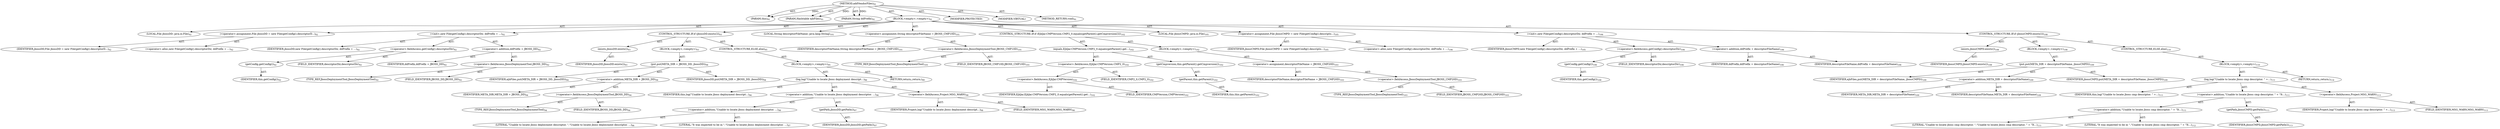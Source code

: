 digraph "addVendorFiles" {  
"111669149697" [label = <(METHOD,addVendorFiles)<SUB>91</SUB>> ]
"115964116992" [label = <(PARAM,this)<SUB>91</SUB>> ]
"115964116997" [label = <(PARAM,Hashtable ejbFiles)<SUB>91</SUB>> ]
"115964116998" [label = <(PARAM,String ddPrefix)<SUB>91</SUB>> ]
"25769803777" [label = <(BLOCK,&lt;empty&gt;,&lt;empty&gt;)<SUB>91</SUB>> ]
"94489280512" [label = <(LOCAL,File jbossDD: java.io.File)<SUB>92</SUB>> ]
"30064771074" [label = <(&lt;operator&gt;.assignment,File jbossDD = new File(getConfig().descriptorD...)<SUB>92</SUB>> ]
"68719476745" [label = <(IDENTIFIER,jbossDD,File jbossDD = new File(getConfig().descriptorD...)<SUB>92</SUB>> ]
"30064771075" [label = <(&lt;operator&gt;.alloc,new File(getConfig().descriptorDir, ddPrefix + ...)<SUB>92</SUB>> ]
"30064771076" [label = <(&lt;init&gt;,new File(getConfig().descriptorDir, ddPrefix + ...)<SUB>92</SUB>> ]
"68719476746" [label = <(IDENTIFIER,jbossDD,new File(getConfig().descriptorDir, ddPrefix + ...)<SUB>92</SUB>> ]
"30064771077" [label = <(&lt;operator&gt;.fieldAccess,getConfig().descriptorDir)<SUB>92</SUB>> ]
"30064771078" [label = <(getConfig,getConfig())<SUB>92</SUB>> ]
"68719476736" [label = <(IDENTIFIER,this,getConfig())<SUB>92</SUB>> ]
"55834574849" [label = <(FIELD_IDENTIFIER,descriptorDir,descriptorDir)<SUB>92</SUB>> ]
"30064771079" [label = <(&lt;operator&gt;.addition,ddPrefix + JBOSS_DD)<SUB>92</SUB>> ]
"68719476747" [label = <(IDENTIFIER,ddPrefix,ddPrefix + JBOSS_DD)<SUB>92</SUB>> ]
"30064771080" [label = <(&lt;operator&gt;.fieldAccess,JbossDeploymentTool.JBOSS_DD)<SUB>92</SUB>> ]
"180388626432" [label = <(TYPE_REF,JbossDeploymentTool,JbossDeploymentTool)<SUB>92</SUB>> ]
"55834574850" [label = <(FIELD_IDENTIFIER,JBOSS_DD,JBOSS_DD)<SUB>92</SUB>> ]
"47244640256" [label = <(CONTROL_STRUCTURE,IF,if (jbossDD.exists()))<SUB>93</SUB>> ]
"30064771081" [label = <(exists,jbossDD.exists())<SUB>93</SUB>> ]
"68719476748" [label = <(IDENTIFIER,jbossDD,jbossDD.exists())<SUB>93</SUB>> ]
"25769803778" [label = <(BLOCK,&lt;empty&gt;,&lt;empty&gt;)<SUB>93</SUB>> ]
"30064771082" [label = <(put,put(META_DIR + JBOSS_DD, jbossDD))<SUB>94</SUB>> ]
"68719476749" [label = <(IDENTIFIER,ejbFiles,put(META_DIR + JBOSS_DD, jbossDD))<SUB>94</SUB>> ]
"30064771083" [label = <(&lt;operator&gt;.addition,META_DIR + JBOSS_DD)<SUB>94</SUB>> ]
"68719476750" [label = <(IDENTIFIER,META_DIR,META_DIR + JBOSS_DD)<SUB>94</SUB>> ]
"30064771084" [label = <(&lt;operator&gt;.fieldAccess,JbossDeploymentTool.JBOSS_DD)<SUB>94</SUB>> ]
"180388626433" [label = <(TYPE_REF,JbossDeploymentTool,JbossDeploymentTool)<SUB>94</SUB>> ]
"55834574851" [label = <(FIELD_IDENTIFIER,JBOSS_DD,JBOSS_DD)<SUB>94</SUB>> ]
"68719476751" [label = <(IDENTIFIER,jbossDD,put(META_DIR + JBOSS_DD, jbossDD))<SUB>94</SUB>> ]
"47244640257" [label = <(CONTROL_STRUCTURE,ELSE,else)<SUB>95</SUB>> ]
"25769803779" [label = <(BLOCK,&lt;empty&gt;,&lt;empty&gt;)<SUB>95</SUB>> ]
"30064771085" [label = <(log,log(&quot;Unable to locate jboss deployment descript...)<SUB>96</SUB>> ]
"68719476737" [label = <(IDENTIFIER,this,log(&quot;Unable to locate jboss deployment descript...)<SUB>96</SUB>> ]
"30064771086" [label = <(&lt;operator&gt;.addition,&quot;Unable to locate jboss deployment descriptor. ...)<SUB>96</SUB>> ]
"30064771087" [label = <(&lt;operator&gt;.addition,&quot;Unable to locate jboss deployment descriptor. ...)<SUB>96</SUB>> ]
"90194313216" [label = <(LITERAL,&quot;Unable to locate jboss deployment descriptor. &quot;,&quot;Unable to locate jboss deployment descriptor. ...)<SUB>96</SUB>> ]
"90194313217" [label = <(LITERAL,&quot;It was expected to be in &quot;,&quot;Unable to locate jboss deployment descriptor. ...)<SUB>97</SUB>> ]
"30064771088" [label = <(getPath,jbossDD.getPath())<SUB>97</SUB>> ]
"68719476752" [label = <(IDENTIFIER,jbossDD,jbossDD.getPath())<SUB>97</SUB>> ]
"30064771089" [label = <(&lt;operator&gt;.fieldAccess,Project.MSG_WARN)<SUB>98</SUB>> ]
"68719476753" [label = <(IDENTIFIER,Project,log(&quot;Unable to locate jboss deployment descript...)<SUB>98</SUB>> ]
"55834574852" [label = <(FIELD_IDENTIFIER,MSG_WARN,MSG_WARN)<SUB>98</SUB>> ]
"146028888064" [label = <(RETURN,return;,return;)<SUB>99</SUB>> ]
"94489280513" [label = <(LOCAL,String descriptorFileName: java.lang.String)<SUB>101</SUB>> ]
"30064771090" [label = <(&lt;operator&gt;.assignment,String descriptorFileName = JBOSS_CMP10D)<SUB>101</SUB>> ]
"68719476754" [label = <(IDENTIFIER,descriptorFileName,String descriptorFileName = JBOSS_CMP10D)<SUB>101</SUB>> ]
"30064771091" [label = <(&lt;operator&gt;.fieldAccess,JbossDeploymentTool.JBOSS_CMP10D)<SUB>101</SUB>> ]
"180388626434" [label = <(TYPE_REF,JbossDeploymentTool,JbossDeploymentTool)<SUB>101</SUB>> ]
"55834574853" [label = <(FIELD_IDENTIFIER,JBOSS_CMP10D,JBOSS_CMP10D)<SUB>101</SUB>> ]
"47244640258" [label = <(CONTROL_STRUCTURE,IF,if (EjbJar.CMPVersion.CMP2_0.equals(getParent().getCmpversion())))<SUB>102</SUB>> ]
"30064771092" [label = <(equals,EjbJar.CMPVersion.CMP2_0.equals(getParent().get...)<SUB>102</SUB>> ]
"30064771093" [label = <(&lt;operator&gt;.fieldAccess,EjbJar.CMPVersion.CMP2_0)<SUB>102</SUB>> ]
"30064771094" [label = <(&lt;operator&gt;.fieldAccess,EjbJar.CMPVersion)<SUB>102</SUB>> ]
"68719476755" [label = <(IDENTIFIER,EjbJar,EjbJar.CMPVersion.CMP2_0.equals(getParent().get...)<SUB>102</SUB>> ]
"55834574854" [label = <(FIELD_IDENTIFIER,CMPVersion,CMPVersion)<SUB>102</SUB>> ]
"55834574855" [label = <(FIELD_IDENTIFIER,CMP2_0,CMP2_0)<SUB>102</SUB>> ]
"30064771095" [label = <(getCmpversion,this.getParent().getCmpversion())<SUB>102</SUB>> ]
"30064771096" [label = <(getParent,this.getParent())<SUB>102</SUB>> ]
"68719476738" [label = <(IDENTIFIER,this,this.getParent())<SUB>102</SUB>> ]
"25769803780" [label = <(BLOCK,&lt;empty&gt;,&lt;empty&gt;)<SUB>102</SUB>> ]
"30064771097" [label = <(&lt;operator&gt;.assignment,descriptorFileName = JBOSS_CMP20D)<SUB>103</SUB>> ]
"68719476756" [label = <(IDENTIFIER,descriptorFileName,descriptorFileName = JBOSS_CMP20D)<SUB>103</SUB>> ]
"30064771098" [label = <(&lt;operator&gt;.fieldAccess,JbossDeploymentTool.JBOSS_CMP20D)<SUB>103</SUB>> ]
"180388626435" [label = <(TYPE_REF,JbossDeploymentTool,JbossDeploymentTool)<SUB>103</SUB>> ]
"55834574856" [label = <(FIELD_IDENTIFIER,JBOSS_CMP20D,JBOSS_CMP20D)<SUB>103</SUB>> ]
"94489280514" [label = <(LOCAL,File jbossCMPD: java.io.File)<SUB>105</SUB>> ]
"30064771099" [label = <(&lt;operator&gt;.assignment,File jbossCMPD = new File(getConfig().descripto...)<SUB>105</SUB>> ]
"68719476757" [label = <(IDENTIFIER,jbossCMPD,File jbossCMPD = new File(getConfig().descripto...)<SUB>105</SUB>> ]
"30064771100" [label = <(&lt;operator&gt;.alloc,new File(getConfig().descriptorDir, ddPrefix + ...)<SUB>106</SUB>> ]
"30064771101" [label = <(&lt;init&gt;,new File(getConfig().descriptorDir, ddPrefix + ...)<SUB>106</SUB>> ]
"68719476758" [label = <(IDENTIFIER,jbossCMPD,new File(getConfig().descriptorDir, ddPrefix + ...)<SUB>105</SUB>> ]
"30064771102" [label = <(&lt;operator&gt;.fieldAccess,getConfig().descriptorDir)<SUB>106</SUB>> ]
"30064771103" [label = <(getConfig,getConfig())<SUB>106</SUB>> ]
"68719476739" [label = <(IDENTIFIER,this,getConfig())<SUB>106</SUB>> ]
"55834574857" [label = <(FIELD_IDENTIFIER,descriptorDir,descriptorDir)<SUB>106</SUB>> ]
"30064771104" [label = <(&lt;operator&gt;.addition,ddPrefix + descriptorFileName)<SUB>106</SUB>> ]
"68719476759" [label = <(IDENTIFIER,ddPrefix,ddPrefix + descriptorFileName)<SUB>106</SUB>> ]
"68719476760" [label = <(IDENTIFIER,descriptorFileName,ddPrefix + descriptorFileName)<SUB>106</SUB>> ]
"47244640259" [label = <(CONTROL_STRUCTURE,IF,if (jbossCMPD.exists()))<SUB>108</SUB>> ]
"30064771105" [label = <(exists,jbossCMPD.exists())<SUB>108</SUB>> ]
"68719476761" [label = <(IDENTIFIER,jbossCMPD,jbossCMPD.exists())<SUB>108</SUB>> ]
"25769803781" [label = <(BLOCK,&lt;empty&gt;,&lt;empty&gt;)<SUB>108</SUB>> ]
"30064771106" [label = <(put,put(META_DIR + descriptorFileName, jbossCMPD))<SUB>109</SUB>> ]
"68719476762" [label = <(IDENTIFIER,ejbFiles,put(META_DIR + descriptorFileName, jbossCMPD))<SUB>109</SUB>> ]
"30064771107" [label = <(&lt;operator&gt;.addition,META_DIR + descriptorFileName)<SUB>109</SUB>> ]
"68719476763" [label = <(IDENTIFIER,META_DIR,META_DIR + descriptorFileName)<SUB>109</SUB>> ]
"68719476764" [label = <(IDENTIFIER,descriptorFileName,META_DIR + descriptorFileName)<SUB>109</SUB>> ]
"68719476765" [label = <(IDENTIFIER,jbossCMPD,put(META_DIR + descriptorFileName, jbossCMPD))<SUB>109</SUB>> ]
"47244640260" [label = <(CONTROL_STRUCTURE,ELSE,else)<SUB>110</SUB>> ]
"25769803782" [label = <(BLOCK,&lt;empty&gt;,&lt;empty&gt;)<SUB>110</SUB>> ]
"30064771108" [label = <(log,log(&quot;Unable to locate jboss cmp descriptor. &quot; +...)<SUB>111</SUB>> ]
"68719476740" [label = <(IDENTIFIER,this,log(&quot;Unable to locate jboss cmp descriptor. &quot; +...)<SUB>111</SUB>> ]
"30064771109" [label = <(&lt;operator&gt;.addition,&quot;Unable to locate jboss cmp descriptor. &quot; + &quot;It...)<SUB>111</SUB>> ]
"30064771110" [label = <(&lt;operator&gt;.addition,&quot;Unable to locate jboss cmp descriptor. &quot; + &quot;It...)<SUB>111</SUB>> ]
"90194313218" [label = <(LITERAL,&quot;Unable to locate jboss cmp descriptor. &quot;,&quot;Unable to locate jboss cmp descriptor. &quot; + &quot;It...)<SUB>111</SUB>> ]
"90194313219" [label = <(LITERAL,&quot;It was expected to be in &quot;,&quot;Unable to locate jboss cmp descriptor. &quot; + &quot;It...)<SUB>112</SUB>> ]
"30064771111" [label = <(getPath,jbossCMPD.getPath())<SUB>113</SUB>> ]
"68719476766" [label = <(IDENTIFIER,jbossCMPD,jbossCMPD.getPath())<SUB>113</SUB>> ]
"30064771112" [label = <(&lt;operator&gt;.fieldAccess,Project.MSG_WARN)<SUB>113</SUB>> ]
"68719476767" [label = <(IDENTIFIER,Project,log(&quot;Unable to locate jboss cmp descriptor. &quot; +...)<SUB>113</SUB>> ]
"55834574858" [label = <(FIELD_IDENTIFIER,MSG_WARN,MSG_WARN)<SUB>113</SUB>> ]
"146028888065" [label = <(RETURN,return;,return;)<SUB>114</SUB>> ]
"133143986185" [label = <(MODIFIER,PROTECTED)> ]
"133143986186" [label = <(MODIFIER,VIRTUAL)> ]
"128849018881" [label = <(METHOD_RETURN,void)<SUB>91</SUB>> ]
  "111669149697" -> "115964116992"  [ label = "AST: "] 
  "111669149697" -> "115964116997"  [ label = "AST: "] 
  "111669149697" -> "115964116998"  [ label = "AST: "] 
  "111669149697" -> "25769803777"  [ label = "AST: "] 
  "111669149697" -> "133143986185"  [ label = "AST: "] 
  "111669149697" -> "133143986186"  [ label = "AST: "] 
  "111669149697" -> "128849018881"  [ label = "AST: "] 
  "25769803777" -> "94489280512"  [ label = "AST: "] 
  "25769803777" -> "30064771074"  [ label = "AST: "] 
  "25769803777" -> "30064771076"  [ label = "AST: "] 
  "25769803777" -> "47244640256"  [ label = "AST: "] 
  "25769803777" -> "94489280513"  [ label = "AST: "] 
  "25769803777" -> "30064771090"  [ label = "AST: "] 
  "25769803777" -> "47244640258"  [ label = "AST: "] 
  "25769803777" -> "94489280514"  [ label = "AST: "] 
  "25769803777" -> "30064771099"  [ label = "AST: "] 
  "25769803777" -> "30064771101"  [ label = "AST: "] 
  "25769803777" -> "47244640259"  [ label = "AST: "] 
  "30064771074" -> "68719476745"  [ label = "AST: "] 
  "30064771074" -> "30064771075"  [ label = "AST: "] 
  "30064771076" -> "68719476746"  [ label = "AST: "] 
  "30064771076" -> "30064771077"  [ label = "AST: "] 
  "30064771076" -> "30064771079"  [ label = "AST: "] 
  "30064771077" -> "30064771078"  [ label = "AST: "] 
  "30064771077" -> "55834574849"  [ label = "AST: "] 
  "30064771078" -> "68719476736"  [ label = "AST: "] 
  "30064771079" -> "68719476747"  [ label = "AST: "] 
  "30064771079" -> "30064771080"  [ label = "AST: "] 
  "30064771080" -> "180388626432"  [ label = "AST: "] 
  "30064771080" -> "55834574850"  [ label = "AST: "] 
  "47244640256" -> "30064771081"  [ label = "AST: "] 
  "47244640256" -> "25769803778"  [ label = "AST: "] 
  "47244640256" -> "47244640257"  [ label = "AST: "] 
  "30064771081" -> "68719476748"  [ label = "AST: "] 
  "25769803778" -> "30064771082"  [ label = "AST: "] 
  "30064771082" -> "68719476749"  [ label = "AST: "] 
  "30064771082" -> "30064771083"  [ label = "AST: "] 
  "30064771082" -> "68719476751"  [ label = "AST: "] 
  "30064771083" -> "68719476750"  [ label = "AST: "] 
  "30064771083" -> "30064771084"  [ label = "AST: "] 
  "30064771084" -> "180388626433"  [ label = "AST: "] 
  "30064771084" -> "55834574851"  [ label = "AST: "] 
  "47244640257" -> "25769803779"  [ label = "AST: "] 
  "25769803779" -> "30064771085"  [ label = "AST: "] 
  "25769803779" -> "146028888064"  [ label = "AST: "] 
  "30064771085" -> "68719476737"  [ label = "AST: "] 
  "30064771085" -> "30064771086"  [ label = "AST: "] 
  "30064771085" -> "30064771089"  [ label = "AST: "] 
  "30064771086" -> "30064771087"  [ label = "AST: "] 
  "30064771086" -> "30064771088"  [ label = "AST: "] 
  "30064771087" -> "90194313216"  [ label = "AST: "] 
  "30064771087" -> "90194313217"  [ label = "AST: "] 
  "30064771088" -> "68719476752"  [ label = "AST: "] 
  "30064771089" -> "68719476753"  [ label = "AST: "] 
  "30064771089" -> "55834574852"  [ label = "AST: "] 
  "30064771090" -> "68719476754"  [ label = "AST: "] 
  "30064771090" -> "30064771091"  [ label = "AST: "] 
  "30064771091" -> "180388626434"  [ label = "AST: "] 
  "30064771091" -> "55834574853"  [ label = "AST: "] 
  "47244640258" -> "30064771092"  [ label = "AST: "] 
  "47244640258" -> "25769803780"  [ label = "AST: "] 
  "30064771092" -> "30064771093"  [ label = "AST: "] 
  "30064771092" -> "30064771095"  [ label = "AST: "] 
  "30064771093" -> "30064771094"  [ label = "AST: "] 
  "30064771093" -> "55834574855"  [ label = "AST: "] 
  "30064771094" -> "68719476755"  [ label = "AST: "] 
  "30064771094" -> "55834574854"  [ label = "AST: "] 
  "30064771095" -> "30064771096"  [ label = "AST: "] 
  "30064771096" -> "68719476738"  [ label = "AST: "] 
  "25769803780" -> "30064771097"  [ label = "AST: "] 
  "30064771097" -> "68719476756"  [ label = "AST: "] 
  "30064771097" -> "30064771098"  [ label = "AST: "] 
  "30064771098" -> "180388626435"  [ label = "AST: "] 
  "30064771098" -> "55834574856"  [ label = "AST: "] 
  "30064771099" -> "68719476757"  [ label = "AST: "] 
  "30064771099" -> "30064771100"  [ label = "AST: "] 
  "30064771101" -> "68719476758"  [ label = "AST: "] 
  "30064771101" -> "30064771102"  [ label = "AST: "] 
  "30064771101" -> "30064771104"  [ label = "AST: "] 
  "30064771102" -> "30064771103"  [ label = "AST: "] 
  "30064771102" -> "55834574857"  [ label = "AST: "] 
  "30064771103" -> "68719476739"  [ label = "AST: "] 
  "30064771104" -> "68719476759"  [ label = "AST: "] 
  "30064771104" -> "68719476760"  [ label = "AST: "] 
  "47244640259" -> "30064771105"  [ label = "AST: "] 
  "47244640259" -> "25769803781"  [ label = "AST: "] 
  "47244640259" -> "47244640260"  [ label = "AST: "] 
  "30064771105" -> "68719476761"  [ label = "AST: "] 
  "25769803781" -> "30064771106"  [ label = "AST: "] 
  "30064771106" -> "68719476762"  [ label = "AST: "] 
  "30064771106" -> "30064771107"  [ label = "AST: "] 
  "30064771106" -> "68719476765"  [ label = "AST: "] 
  "30064771107" -> "68719476763"  [ label = "AST: "] 
  "30064771107" -> "68719476764"  [ label = "AST: "] 
  "47244640260" -> "25769803782"  [ label = "AST: "] 
  "25769803782" -> "30064771108"  [ label = "AST: "] 
  "25769803782" -> "146028888065"  [ label = "AST: "] 
  "30064771108" -> "68719476740"  [ label = "AST: "] 
  "30064771108" -> "30064771109"  [ label = "AST: "] 
  "30064771108" -> "30064771112"  [ label = "AST: "] 
  "30064771109" -> "30064771110"  [ label = "AST: "] 
  "30064771109" -> "30064771111"  [ label = "AST: "] 
  "30064771110" -> "90194313218"  [ label = "AST: "] 
  "30064771110" -> "90194313219"  [ label = "AST: "] 
  "30064771111" -> "68719476766"  [ label = "AST: "] 
  "30064771112" -> "68719476767"  [ label = "AST: "] 
  "30064771112" -> "55834574858"  [ label = "AST: "] 
  "111669149697" -> "115964116992"  [ label = "DDG: "] 
  "111669149697" -> "115964116997"  [ label = "DDG: "] 
  "111669149697" -> "115964116998"  [ label = "DDG: "] 
}
